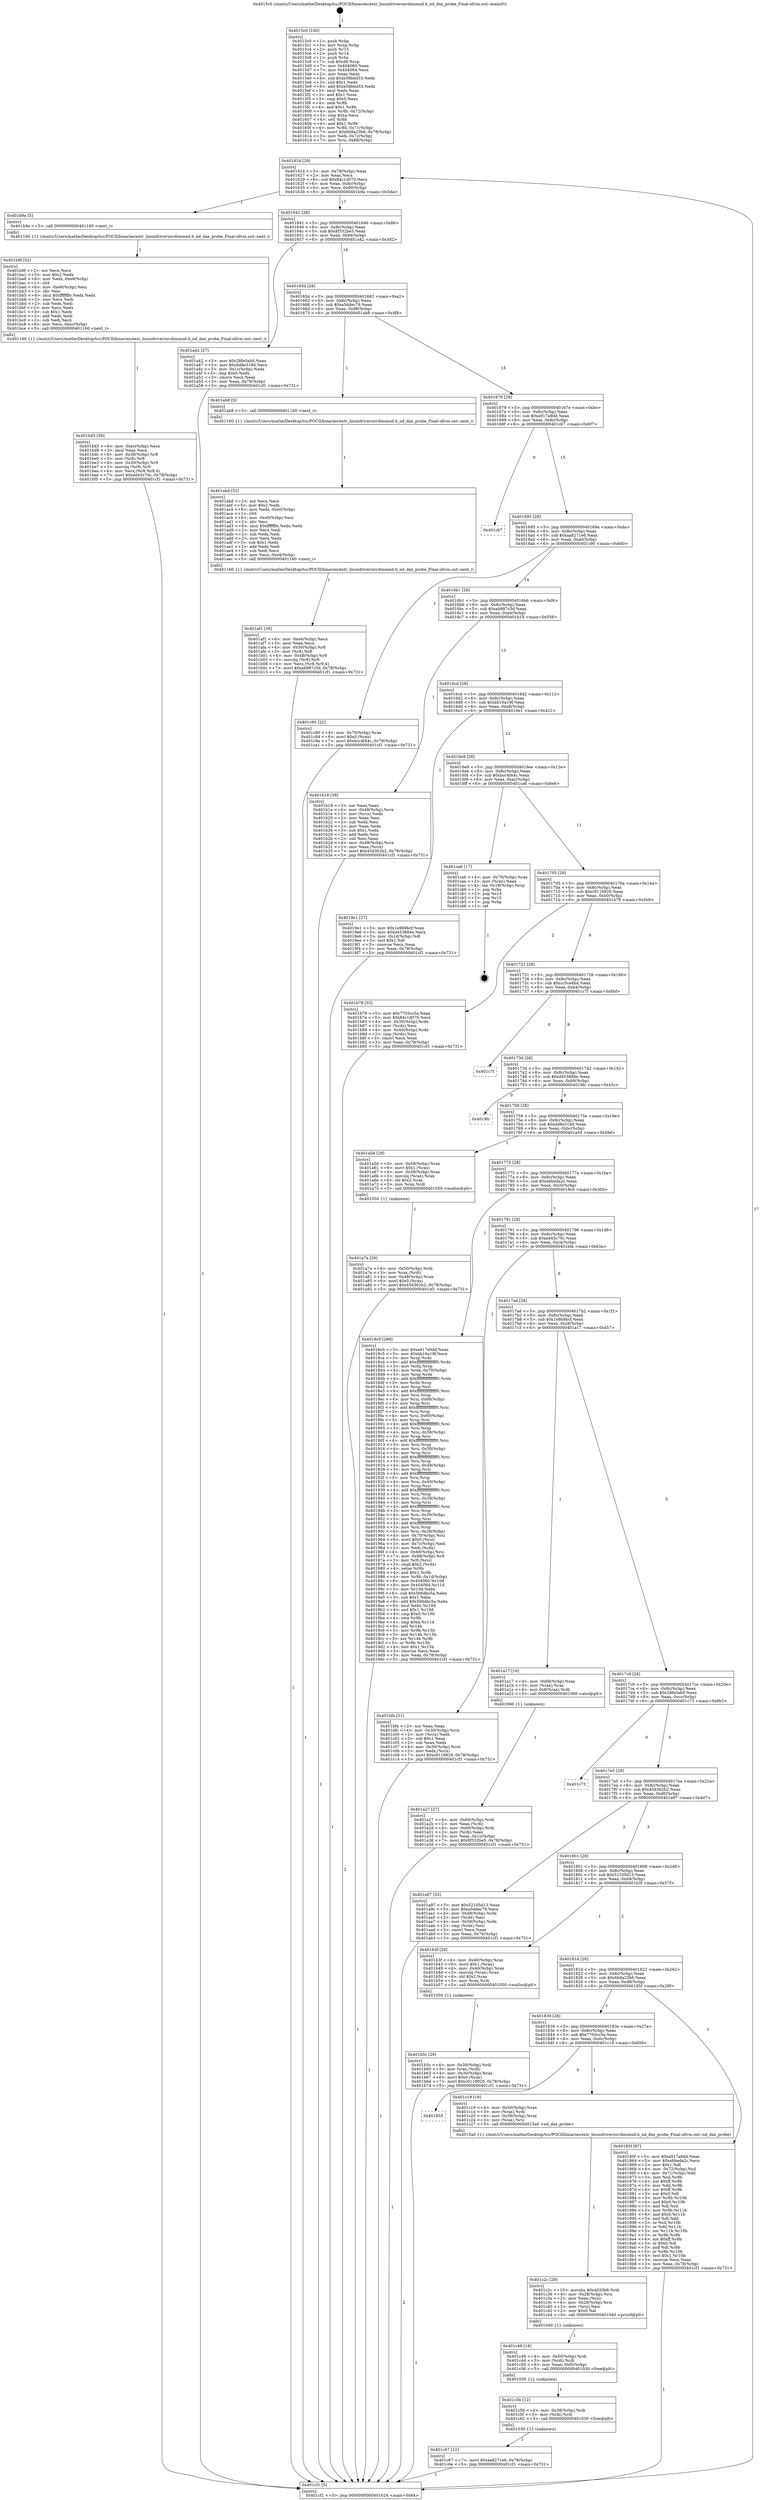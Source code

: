 digraph "0x4015c0" {
  label = "0x4015c0 (/mnt/c/Users/mathe/Desktop/tcc/POCII/binaries/extr_linuxdriversnvdimmnd.h_nd_dax_probe_Final-ollvm.out::main(0))"
  labelloc = "t"
  node[shape=record]

  Entry [label="",width=0.3,height=0.3,shape=circle,fillcolor=black,style=filled]
  "0x401624" [label="{
     0x401624 [29]\l
     | [instrs]\l
     &nbsp;&nbsp;0x401624 \<+3\>: mov -0x78(%rbp),%eax\l
     &nbsp;&nbsp;0x401627 \<+2\>: mov %eax,%ecx\l
     &nbsp;&nbsp;0x401629 \<+6\>: sub $0x84c1d070,%ecx\l
     &nbsp;&nbsp;0x40162f \<+6\>: mov %eax,-0x8c(%rbp)\l
     &nbsp;&nbsp;0x401635 \<+6\>: mov %ecx,-0x90(%rbp)\l
     &nbsp;&nbsp;0x40163b \<+6\>: je 0000000000401b9a \<main+0x5da\>\l
  }"]
  "0x401b9a" [label="{
     0x401b9a [5]\l
     | [instrs]\l
     &nbsp;&nbsp;0x401b9a \<+5\>: call 0000000000401160 \<next_i\>\l
     | [calls]\l
     &nbsp;&nbsp;0x401160 \{1\} (/mnt/c/Users/mathe/Desktop/tcc/POCII/binaries/extr_linuxdriversnvdimmnd.h_nd_dax_probe_Final-ollvm.out::next_i)\l
  }"]
  "0x401641" [label="{
     0x401641 [28]\l
     | [instrs]\l
     &nbsp;&nbsp;0x401641 \<+5\>: jmp 0000000000401646 \<main+0x86\>\l
     &nbsp;&nbsp;0x401646 \<+6\>: mov -0x8c(%rbp),%eax\l
     &nbsp;&nbsp;0x40164c \<+5\>: sub $0x8f332be5,%eax\l
     &nbsp;&nbsp;0x401651 \<+6\>: mov %eax,-0x94(%rbp)\l
     &nbsp;&nbsp;0x401657 \<+6\>: je 0000000000401a42 \<main+0x482\>\l
  }"]
  Exit [label="",width=0.3,height=0.3,shape=circle,fillcolor=black,style=filled,peripheries=2]
  "0x401a42" [label="{
     0x401a42 [27]\l
     | [instrs]\l
     &nbsp;&nbsp;0x401a42 \<+5\>: mov $0x28fe0ab0,%eax\l
     &nbsp;&nbsp;0x401a47 \<+5\>: mov $0xdd8e318d,%ecx\l
     &nbsp;&nbsp;0x401a4c \<+3\>: mov -0x1c(%rbp),%edx\l
     &nbsp;&nbsp;0x401a4f \<+3\>: cmp $0x0,%edx\l
     &nbsp;&nbsp;0x401a52 \<+3\>: cmove %ecx,%eax\l
     &nbsp;&nbsp;0x401a55 \<+3\>: mov %eax,-0x78(%rbp)\l
     &nbsp;&nbsp;0x401a58 \<+5\>: jmp 0000000000401cf1 \<main+0x731\>\l
  }"]
  "0x40165d" [label="{
     0x40165d [28]\l
     | [instrs]\l
     &nbsp;&nbsp;0x40165d \<+5\>: jmp 0000000000401662 \<main+0xa2\>\l
     &nbsp;&nbsp;0x401662 \<+6\>: mov -0x8c(%rbp),%eax\l
     &nbsp;&nbsp;0x401668 \<+5\>: sub $0xa5ddec79,%eax\l
     &nbsp;&nbsp;0x40166d \<+6\>: mov %eax,-0x98(%rbp)\l
     &nbsp;&nbsp;0x401673 \<+6\>: je 0000000000401ab8 \<main+0x4f8\>\l
  }"]
  "0x401c67" [label="{
     0x401c67 [12]\l
     | [instrs]\l
     &nbsp;&nbsp;0x401c67 \<+7\>: movl $0xaa8271e6,-0x78(%rbp)\l
     &nbsp;&nbsp;0x401c6e \<+5\>: jmp 0000000000401cf1 \<main+0x731\>\l
  }"]
  "0x401ab8" [label="{
     0x401ab8 [5]\l
     | [instrs]\l
     &nbsp;&nbsp;0x401ab8 \<+5\>: call 0000000000401160 \<next_i\>\l
     | [calls]\l
     &nbsp;&nbsp;0x401160 \{1\} (/mnt/c/Users/mathe/Desktop/tcc/POCII/binaries/extr_linuxdriversnvdimmnd.h_nd_dax_probe_Final-ollvm.out::next_i)\l
  }"]
  "0x401679" [label="{
     0x401679 [28]\l
     | [instrs]\l
     &nbsp;&nbsp;0x401679 \<+5\>: jmp 000000000040167e \<main+0xbe\>\l
     &nbsp;&nbsp;0x40167e \<+6\>: mov -0x8c(%rbp),%eax\l
     &nbsp;&nbsp;0x401684 \<+5\>: sub $0xa917a9dd,%eax\l
     &nbsp;&nbsp;0x401689 \<+6\>: mov %eax,-0x9c(%rbp)\l
     &nbsp;&nbsp;0x40168f \<+6\>: je 0000000000401cb7 \<main+0x6f7\>\l
  }"]
  "0x401c5b" [label="{
     0x401c5b [12]\l
     | [instrs]\l
     &nbsp;&nbsp;0x401c5b \<+4\>: mov -0x38(%rbp),%rdi\l
     &nbsp;&nbsp;0x401c5f \<+3\>: mov (%rdi),%rdi\l
     &nbsp;&nbsp;0x401c62 \<+5\>: call 0000000000401030 \<free@plt\>\l
     | [calls]\l
     &nbsp;&nbsp;0x401030 \{1\} (unknown)\l
  }"]
  "0x401cb7" [label="{
     0x401cb7\l
  }", style=dashed]
  "0x401695" [label="{
     0x401695 [28]\l
     | [instrs]\l
     &nbsp;&nbsp;0x401695 \<+5\>: jmp 000000000040169a \<main+0xda\>\l
     &nbsp;&nbsp;0x40169a \<+6\>: mov -0x8c(%rbp),%eax\l
     &nbsp;&nbsp;0x4016a0 \<+5\>: sub $0xaa8271e6,%eax\l
     &nbsp;&nbsp;0x4016a5 \<+6\>: mov %eax,-0xa0(%rbp)\l
     &nbsp;&nbsp;0x4016ab \<+6\>: je 0000000000401c90 \<main+0x6d0\>\l
  }"]
  "0x401c49" [label="{
     0x401c49 [18]\l
     | [instrs]\l
     &nbsp;&nbsp;0x401c49 \<+4\>: mov -0x50(%rbp),%rdi\l
     &nbsp;&nbsp;0x401c4d \<+3\>: mov (%rdi),%rdi\l
     &nbsp;&nbsp;0x401c50 \<+6\>: mov %eax,-0xf0(%rbp)\l
     &nbsp;&nbsp;0x401c56 \<+5\>: call 0000000000401030 \<free@plt\>\l
     | [calls]\l
     &nbsp;&nbsp;0x401030 \{1\} (unknown)\l
  }"]
  "0x401c90" [label="{
     0x401c90 [22]\l
     | [instrs]\l
     &nbsp;&nbsp;0x401c90 \<+4\>: mov -0x70(%rbp),%rax\l
     &nbsp;&nbsp;0x401c94 \<+6\>: movl $0x0,(%rax)\l
     &nbsp;&nbsp;0x401c9a \<+7\>: movl $0xbcc4f44c,-0x78(%rbp)\l
     &nbsp;&nbsp;0x401ca1 \<+5\>: jmp 0000000000401cf1 \<main+0x731\>\l
  }"]
  "0x4016b1" [label="{
     0x4016b1 [28]\l
     | [instrs]\l
     &nbsp;&nbsp;0x4016b1 \<+5\>: jmp 00000000004016b6 \<main+0xf6\>\l
     &nbsp;&nbsp;0x4016b6 \<+6\>: mov -0x8c(%rbp),%eax\l
     &nbsp;&nbsp;0x4016bc \<+5\>: sub $0xab987c5d,%eax\l
     &nbsp;&nbsp;0x4016c1 \<+6\>: mov %eax,-0xa4(%rbp)\l
     &nbsp;&nbsp;0x4016c7 \<+6\>: je 0000000000401b18 \<main+0x558\>\l
  }"]
  "0x401c2c" [label="{
     0x401c2c [29]\l
     | [instrs]\l
     &nbsp;&nbsp;0x401c2c \<+10\>: movabs $0x4020b6,%rdi\l
     &nbsp;&nbsp;0x401c36 \<+4\>: mov -0x28(%rbp),%rsi\l
     &nbsp;&nbsp;0x401c3a \<+2\>: mov %eax,(%rsi)\l
     &nbsp;&nbsp;0x401c3c \<+4\>: mov -0x28(%rbp),%rsi\l
     &nbsp;&nbsp;0x401c40 \<+2\>: mov (%rsi),%esi\l
     &nbsp;&nbsp;0x401c42 \<+2\>: mov $0x0,%al\l
     &nbsp;&nbsp;0x401c44 \<+5\>: call 0000000000401040 \<printf@plt\>\l
     | [calls]\l
     &nbsp;&nbsp;0x401040 \{1\} (unknown)\l
  }"]
  "0x401b18" [label="{
     0x401b18 [39]\l
     | [instrs]\l
     &nbsp;&nbsp;0x401b18 \<+2\>: xor %eax,%eax\l
     &nbsp;&nbsp;0x401b1a \<+4\>: mov -0x48(%rbp),%rcx\l
     &nbsp;&nbsp;0x401b1e \<+2\>: mov (%rcx),%edx\l
     &nbsp;&nbsp;0x401b20 \<+2\>: mov %eax,%esi\l
     &nbsp;&nbsp;0x401b22 \<+2\>: sub %edx,%esi\l
     &nbsp;&nbsp;0x401b24 \<+2\>: mov %eax,%edx\l
     &nbsp;&nbsp;0x401b26 \<+3\>: sub $0x1,%edx\l
     &nbsp;&nbsp;0x401b29 \<+2\>: add %edx,%esi\l
     &nbsp;&nbsp;0x401b2b \<+2\>: sub %esi,%eax\l
     &nbsp;&nbsp;0x401b2d \<+4\>: mov -0x48(%rbp),%rcx\l
     &nbsp;&nbsp;0x401b31 \<+2\>: mov %eax,(%rcx)\l
     &nbsp;&nbsp;0x401b33 \<+7\>: movl $0x45d362b2,-0x78(%rbp)\l
     &nbsp;&nbsp;0x401b3a \<+5\>: jmp 0000000000401cf1 \<main+0x731\>\l
  }"]
  "0x4016cd" [label="{
     0x4016cd [28]\l
     | [instrs]\l
     &nbsp;&nbsp;0x4016cd \<+5\>: jmp 00000000004016d2 \<main+0x112\>\l
     &nbsp;&nbsp;0x4016d2 \<+6\>: mov -0x8c(%rbp),%eax\l
     &nbsp;&nbsp;0x4016d8 \<+5\>: sub $0xbb16a19f,%eax\l
     &nbsp;&nbsp;0x4016dd \<+6\>: mov %eax,-0xa8(%rbp)\l
     &nbsp;&nbsp;0x4016e3 \<+6\>: je 00000000004019e1 \<main+0x421\>\l
  }"]
  "0x401855" [label="{
     0x401855\l
  }", style=dashed]
  "0x4019e1" [label="{
     0x4019e1 [27]\l
     | [instrs]\l
     &nbsp;&nbsp;0x4019e1 \<+5\>: mov $0x1e9b9bcf,%eax\l
     &nbsp;&nbsp;0x4019e6 \<+5\>: mov $0xd453884e,%ecx\l
     &nbsp;&nbsp;0x4019eb \<+3\>: mov -0x1d(%rbp),%dl\l
     &nbsp;&nbsp;0x4019ee \<+3\>: test $0x1,%dl\l
     &nbsp;&nbsp;0x4019f1 \<+3\>: cmovne %ecx,%eax\l
     &nbsp;&nbsp;0x4019f4 \<+3\>: mov %eax,-0x78(%rbp)\l
     &nbsp;&nbsp;0x4019f7 \<+5\>: jmp 0000000000401cf1 \<main+0x731\>\l
  }"]
  "0x4016e9" [label="{
     0x4016e9 [28]\l
     | [instrs]\l
     &nbsp;&nbsp;0x4016e9 \<+5\>: jmp 00000000004016ee \<main+0x12e\>\l
     &nbsp;&nbsp;0x4016ee \<+6\>: mov -0x8c(%rbp),%eax\l
     &nbsp;&nbsp;0x4016f4 \<+5\>: sub $0xbcc4f44c,%eax\l
     &nbsp;&nbsp;0x4016f9 \<+6\>: mov %eax,-0xac(%rbp)\l
     &nbsp;&nbsp;0x4016ff \<+6\>: je 0000000000401ca6 \<main+0x6e6\>\l
  }"]
  "0x401c19" [label="{
     0x401c19 [19]\l
     | [instrs]\l
     &nbsp;&nbsp;0x401c19 \<+4\>: mov -0x50(%rbp),%rax\l
     &nbsp;&nbsp;0x401c1d \<+3\>: mov (%rax),%rdi\l
     &nbsp;&nbsp;0x401c20 \<+4\>: mov -0x38(%rbp),%rax\l
     &nbsp;&nbsp;0x401c24 \<+3\>: mov (%rax),%rsi\l
     &nbsp;&nbsp;0x401c27 \<+5\>: call 00000000004015a0 \<nd_dax_probe\>\l
     | [calls]\l
     &nbsp;&nbsp;0x4015a0 \{1\} (/mnt/c/Users/mathe/Desktop/tcc/POCII/binaries/extr_linuxdriversnvdimmnd.h_nd_dax_probe_Final-ollvm.out::nd_dax_probe)\l
  }"]
  "0x401ca6" [label="{
     0x401ca6 [17]\l
     | [instrs]\l
     &nbsp;&nbsp;0x401ca6 \<+4\>: mov -0x70(%rbp),%rax\l
     &nbsp;&nbsp;0x401caa \<+2\>: mov (%rax),%eax\l
     &nbsp;&nbsp;0x401cac \<+4\>: lea -0x18(%rbp),%rsp\l
     &nbsp;&nbsp;0x401cb0 \<+1\>: pop %rbx\l
     &nbsp;&nbsp;0x401cb1 \<+2\>: pop %r14\l
     &nbsp;&nbsp;0x401cb3 \<+2\>: pop %r15\l
     &nbsp;&nbsp;0x401cb5 \<+1\>: pop %rbp\l
     &nbsp;&nbsp;0x401cb6 \<+1\>: ret\l
  }"]
  "0x401705" [label="{
     0x401705 [28]\l
     | [instrs]\l
     &nbsp;&nbsp;0x401705 \<+5\>: jmp 000000000040170a \<main+0x14a\>\l
     &nbsp;&nbsp;0x40170a \<+6\>: mov -0x8c(%rbp),%eax\l
     &nbsp;&nbsp;0x401710 \<+5\>: sub $0xc9118929,%eax\l
     &nbsp;&nbsp;0x401715 \<+6\>: mov %eax,-0xb0(%rbp)\l
     &nbsp;&nbsp;0x40171b \<+6\>: je 0000000000401b79 \<main+0x5b9\>\l
  }"]
  "0x401bd3" [label="{
     0x401bd3 [39]\l
     | [instrs]\l
     &nbsp;&nbsp;0x401bd3 \<+6\>: mov -0xec(%rbp),%ecx\l
     &nbsp;&nbsp;0x401bd9 \<+3\>: imul %eax,%ecx\l
     &nbsp;&nbsp;0x401bdc \<+4\>: mov -0x38(%rbp),%r8\l
     &nbsp;&nbsp;0x401be0 \<+3\>: mov (%r8),%r8\l
     &nbsp;&nbsp;0x401be3 \<+4\>: mov -0x30(%rbp),%r9\l
     &nbsp;&nbsp;0x401be7 \<+3\>: movslq (%r9),%r9\l
     &nbsp;&nbsp;0x401bea \<+4\>: mov %ecx,(%r8,%r9,4)\l
     &nbsp;&nbsp;0x401bee \<+7\>: movl $0xed45c70c,-0x78(%rbp)\l
     &nbsp;&nbsp;0x401bf5 \<+5\>: jmp 0000000000401cf1 \<main+0x731\>\l
  }"]
  "0x401b79" [label="{
     0x401b79 [33]\l
     | [instrs]\l
     &nbsp;&nbsp;0x401b79 \<+5\>: mov $0x7703cc5a,%eax\l
     &nbsp;&nbsp;0x401b7e \<+5\>: mov $0x84c1d070,%ecx\l
     &nbsp;&nbsp;0x401b83 \<+4\>: mov -0x30(%rbp),%rdx\l
     &nbsp;&nbsp;0x401b87 \<+2\>: mov (%rdx),%esi\l
     &nbsp;&nbsp;0x401b89 \<+4\>: mov -0x40(%rbp),%rdx\l
     &nbsp;&nbsp;0x401b8d \<+2\>: cmp (%rdx),%esi\l
     &nbsp;&nbsp;0x401b8f \<+3\>: cmovl %ecx,%eax\l
     &nbsp;&nbsp;0x401b92 \<+3\>: mov %eax,-0x78(%rbp)\l
     &nbsp;&nbsp;0x401b95 \<+5\>: jmp 0000000000401cf1 \<main+0x731\>\l
  }"]
  "0x401721" [label="{
     0x401721 [28]\l
     | [instrs]\l
     &nbsp;&nbsp;0x401721 \<+5\>: jmp 0000000000401726 \<main+0x166\>\l
     &nbsp;&nbsp;0x401726 \<+6\>: mov -0x8c(%rbp),%eax\l
     &nbsp;&nbsp;0x40172c \<+5\>: sub $0xcc5ce4b4,%eax\l
     &nbsp;&nbsp;0x401731 \<+6\>: mov %eax,-0xb4(%rbp)\l
     &nbsp;&nbsp;0x401737 \<+6\>: je 0000000000401c7f \<main+0x6bf\>\l
  }"]
  "0x401b9f" [label="{
     0x401b9f [52]\l
     | [instrs]\l
     &nbsp;&nbsp;0x401b9f \<+2\>: xor %ecx,%ecx\l
     &nbsp;&nbsp;0x401ba1 \<+5\>: mov $0x2,%edx\l
     &nbsp;&nbsp;0x401ba6 \<+6\>: mov %edx,-0xe8(%rbp)\l
     &nbsp;&nbsp;0x401bac \<+1\>: cltd\l
     &nbsp;&nbsp;0x401bad \<+6\>: mov -0xe8(%rbp),%esi\l
     &nbsp;&nbsp;0x401bb3 \<+2\>: idiv %esi\l
     &nbsp;&nbsp;0x401bb5 \<+6\>: imul $0xfffffffe,%edx,%edx\l
     &nbsp;&nbsp;0x401bbb \<+2\>: mov %ecx,%edi\l
     &nbsp;&nbsp;0x401bbd \<+2\>: sub %edx,%edi\l
     &nbsp;&nbsp;0x401bbf \<+2\>: mov %ecx,%edx\l
     &nbsp;&nbsp;0x401bc1 \<+3\>: sub $0x1,%edx\l
     &nbsp;&nbsp;0x401bc4 \<+2\>: add %edx,%edi\l
     &nbsp;&nbsp;0x401bc6 \<+2\>: sub %edi,%ecx\l
     &nbsp;&nbsp;0x401bc8 \<+6\>: mov %ecx,-0xec(%rbp)\l
     &nbsp;&nbsp;0x401bce \<+5\>: call 0000000000401160 \<next_i\>\l
     | [calls]\l
     &nbsp;&nbsp;0x401160 \{1\} (/mnt/c/Users/mathe/Desktop/tcc/POCII/binaries/extr_linuxdriversnvdimmnd.h_nd_dax_probe_Final-ollvm.out::next_i)\l
  }"]
  "0x401c7f" [label="{
     0x401c7f\l
  }", style=dashed]
  "0x40173d" [label="{
     0x40173d [28]\l
     | [instrs]\l
     &nbsp;&nbsp;0x40173d \<+5\>: jmp 0000000000401742 \<main+0x182\>\l
     &nbsp;&nbsp;0x401742 \<+6\>: mov -0x8c(%rbp),%eax\l
     &nbsp;&nbsp;0x401748 \<+5\>: sub $0xd453884e,%eax\l
     &nbsp;&nbsp;0x40174d \<+6\>: mov %eax,-0xb8(%rbp)\l
     &nbsp;&nbsp;0x401753 \<+6\>: je 00000000004019fc \<main+0x43c\>\l
  }"]
  "0x401b5c" [label="{
     0x401b5c [29]\l
     | [instrs]\l
     &nbsp;&nbsp;0x401b5c \<+4\>: mov -0x38(%rbp),%rdi\l
     &nbsp;&nbsp;0x401b60 \<+3\>: mov %rax,(%rdi)\l
     &nbsp;&nbsp;0x401b63 \<+4\>: mov -0x30(%rbp),%rax\l
     &nbsp;&nbsp;0x401b67 \<+6\>: movl $0x0,(%rax)\l
     &nbsp;&nbsp;0x401b6d \<+7\>: movl $0xc9118929,-0x78(%rbp)\l
     &nbsp;&nbsp;0x401b74 \<+5\>: jmp 0000000000401cf1 \<main+0x731\>\l
  }"]
  "0x4019fc" [label="{
     0x4019fc\l
  }", style=dashed]
  "0x401759" [label="{
     0x401759 [28]\l
     | [instrs]\l
     &nbsp;&nbsp;0x401759 \<+5\>: jmp 000000000040175e \<main+0x19e\>\l
     &nbsp;&nbsp;0x40175e \<+6\>: mov -0x8c(%rbp),%eax\l
     &nbsp;&nbsp;0x401764 \<+5\>: sub $0xdd8e318d,%eax\l
     &nbsp;&nbsp;0x401769 \<+6\>: mov %eax,-0xbc(%rbp)\l
     &nbsp;&nbsp;0x40176f \<+6\>: je 0000000000401a5d \<main+0x49d\>\l
  }"]
  "0x401af1" [label="{
     0x401af1 [39]\l
     | [instrs]\l
     &nbsp;&nbsp;0x401af1 \<+6\>: mov -0xe4(%rbp),%ecx\l
     &nbsp;&nbsp;0x401af7 \<+3\>: imul %eax,%ecx\l
     &nbsp;&nbsp;0x401afa \<+4\>: mov -0x50(%rbp),%r8\l
     &nbsp;&nbsp;0x401afe \<+3\>: mov (%r8),%r8\l
     &nbsp;&nbsp;0x401b01 \<+4\>: mov -0x48(%rbp),%r9\l
     &nbsp;&nbsp;0x401b05 \<+3\>: movslq (%r9),%r9\l
     &nbsp;&nbsp;0x401b08 \<+4\>: mov %ecx,(%r8,%r9,4)\l
     &nbsp;&nbsp;0x401b0c \<+7\>: movl $0xab987c5d,-0x78(%rbp)\l
     &nbsp;&nbsp;0x401b13 \<+5\>: jmp 0000000000401cf1 \<main+0x731\>\l
  }"]
  "0x401a5d" [label="{
     0x401a5d [29]\l
     | [instrs]\l
     &nbsp;&nbsp;0x401a5d \<+4\>: mov -0x58(%rbp),%rax\l
     &nbsp;&nbsp;0x401a61 \<+6\>: movl $0x1,(%rax)\l
     &nbsp;&nbsp;0x401a67 \<+4\>: mov -0x58(%rbp),%rax\l
     &nbsp;&nbsp;0x401a6b \<+3\>: movslq (%rax),%rax\l
     &nbsp;&nbsp;0x401a6e \<+4\>: shl $0x2,%rax\l
     &nbsp;&nbsp;0x401a72 \<+3\>: mov %rax,%rdi\l
     &nbsp;&nbsp;0x401a75 \<+5\>: call 0000000000401050 \<malloc@plt\>\l
     | [calls]\l
     &nbsp;&nbsp;0x401050 \{1\} (unknown)\l
  }"]
  "0x401775" [label="{
     0x401775 [28]\l
     | [instrs]\l
     &nbsp;&nbsp;0x401775 \<+5\>: jmp 000000000040177a \<main+0x1ba\>\l
     &nbsp;&nbsp;0x40177a \<+6\>: mov -0x8c(%rbp),%eax\l
     &nbsp;&nbsp;0x401780 \<+5\>: sub $0xebbeda2c,%eax\l
     &nbsp;&nbsp;0x401785 \<+6\>: mov %eax,-0xc0(%rbp)\l
     &nbsp;&nbsp;0x40178b \<+6\>: je 00000000004018c0 \<main+0x300\>\l
  }"]
  "0x401abd" [label="{
     0x401abd [52]\l
     | [instrs]\l
     &nbsp;&nbsp;0x401abd \<+2\>: xor %ecx,%ecx\l
     &nbsp;&nbsp;0x401abf \<+5\>: mov $0x2,%edx\l
     &nbsp;&nbsp;0x401ac4 \<+6\>: mov %edx,-0xe0(%rbp)\l
     &nbsp;&nbsp;0x401aca \<+1\>: cltd\l
     &nbsp;&nbsp;0x401acb \<+6\>: mov -0xe0(%rbp),%esi\l
     &nbsp;&nbsp;0x401ad1 \<+2\>: idiv %esi\l
     &nbsp;&nbsp;0x401ad3 \<+6\>: imul $0xfffffffe,%edx,%edx\l
     &nbsp;&nbsp;0x401ad9 \<+2\>: mov %ecx,%edi\l
     &nbsp;&nbsp;0x401adb \<+2\>: sub %edx,%edi\l
     &nbsp;&nbsp;0x401add \<+2\>: mov %ecx,%edx\l
     &nbsp;&nbsp;0x401adf \<+3\>: sub $0x1,%edx\l
     &nbsp;&nbsp;0x401ae2 \<+2\>: add %edx,%edi\l
     &nbsp;&nbsp;0x401ae4 \<+2\>: sub %edi,%ecx\l
     &nbsp;&nbsp;0x401ae6 \<+6\>: mov %ecx,-0xe4(%rbp)\l
     &nbsp;&nbsp;0x401aec \<+5\>: call 0000000000401160 \<next_i\>\l
     | [calls]\l
     &nbsp;&nbsp;0x401160 \{1\} (/mnt/c/Users/mathe/Desktop/tcc/POCII/binaries/extr_linuxdriversnvdimmnd.h_nd_dax_probe_Final-ollvm.out::next_i)\l
  }"]
  "0x4018c0" [label="{
     0x4018c0 [289]\l
     | [instrs]\l
     &nbsp;&nbsp;0x4018c0 \<+5\>: mov $0xa917a9dd,%eax\l
     &nbsp;&nbsp;0x4018c5 \<+5\>: mov $0xbb16a19f,%ecx\l
     &nbsp;&nbsp;0x4018ca \<+3\>: mov %rsp,%rdx\l
     &nbsp;&nbsp;0x4018cd \<+4\>: add $0xfffffffffffffff0,%rdx\l
     &nbsp;&nbsp;0x4018d1 \<+3\>: mov %rdx,%rsp\l
     &nbsp;&nbsp;0x4018d4 \<+4\>: mov %rdx,-0x70(%rbp)\l
     &nbsp;&nbsp;0x4018d8 \<+3\>: mov %rsp,%rdx\l
     &nbsp;&nbsp;0x4018db \<+4\>: add $0xfffffffffffffff0,%rdx\l
     &nbsp;&nbsp;0x4018df \<+3\>: mov %rdx,%rsp\l
     &nbsp;&nbsp;0x4018e2 \<+3\>: mov %rsp,%rsi\l
     &nbsp;&nbsp;0x4018e5 \<+4\>: add $0xfffffffffffffff0,%rsi\l
     &nbsp;&nbsp;0x4018e9 \<+3\>: mov %rsi,%rsp\l
     &nbsp;&nbsp;0x4018ec \<+4\>: mov %rsi,-0x68(%rbp)\l
     &nbsp;&nbsp;0x4018f0 \<+3\>: mov %rsp,%rsi\l
     &nbsp;&nbsp;0x4018f3 \<+4\>: add $0xfffffffffffffff0,%rsi\l
     &nbsp;&nbsp;0x4018f7 \<+3\>: mov %rsi,%rsp\l
     &nbsp;&nbsp;0x4018fa \<+4\>: mov %rsi,-0x60(%rbp)\l
     &nbsp;&nbsp;0x4018fe \<+3\>: mov %rsp,%rsi\l
     &nbsp;&nbsp;0x401901 \<+4\>: add $0xfffffffffffffff0,%rsi\l
     &nbsp;&nbsp;0x401905 \<+3\>: mov %rsi,%rsp\l
     &nbsp;&nbsp;0x401908 \<+4\>: mov %rsi,-0x58(%rbp)\l
     &nbsp;&nbsp;0x40190c \<+3\>: mov %rsp,%rsi\l
     &nbsp;&nbsp;0x40190f \<+4\>: add $0xfffffffffffffff0,%rsi\l
     &nbsp;&nbsp;0x401913 \<+3\>: mov %rsi,%rsp\l
     &nbsp;&nbsp;0x401916 \<+4\>: mov %rsi,-0x50(%rbp)\l
     &nbsp;&nbsp;0x40191a \<+3\>: mov %rsp,%rsi\l
     &nbsp;&nbsp;0x40191d \<+4\>: add $0xfffffffffffffff0,%rsi\l
     &nbsp;&nbsp;0x401921 \<+3\>: mov %rsi,%rsp\l
     &nbsp;&nbsp;0x401924 \<+4\>: mov %rsi,-0x48(%rbp)\l
     &nbsp;&nbsp;0x401928 \<+3\>: mov %rsp,%rsi\l
     &nbsp;&nbsp;0x40192b \<+4\>: add $0xfffffffffffffff0,%rsi\l
     &nbsp;&nbsp;0x40192f \<+3\>: mov %rsi,%rsp\l
     &nbsp;&nbsp;0x401932 \<+4\>: mov %rsi,-0x40(%rbp)\l
     &nbsp;&nbsp;0x401936 \<+3\>: mov %rsp,%rsi\l
     &nbsp;&nbsp;0x401939 \<+4\>: add $0xfffffffffffffff0,%rsi\l
     &nbsp;&nbsp;0x40193d \<+3\>: mov %rsi,%rsp\l
     &nbsp;&nbsp;0x401940 \<+4\>: mov %rsi,-0x38(%rbp)\l
     &nbsp;&nbsp;0x401944 \<+3\>: mov %rsp,%rsi\l
     &nbsp;&nbsp;0x401947 \<+4\>: add $0xfffffffffffffff0,%rsi\l
     &nbsp;&nbsp;0x40194b \<+3\>: mov %rsi,%rsp\l
     &nbsp;&nbsp;0x40194e \<+4\>: mov %rsi,-0x30(%rbp)\l
     &nbsp;&nbsp;0x401952 \<+3\>: mov %rsp,%rsi\l
     &nbsp;&nbsp;0x401955 \<+4\>: add $0xfffffffffffffff0,%rsi\l
     &nbsp;&nbsp;0x401959 \<+3\>: mov %rsi,%rsp\l
     &nbsp;&nbsp;0x40195c \<+4\>: mov %rsi,-0x28(%rbp)\l
     &nbsp;&nbsp;0x401960 \<+4\>: mov -0x70(%rbp),%rsi\l
     &nbsp;&nbsp;0x401964 \<+6\>: movl $0x0,(%rsi)\l
     &nbsp;&nbsp;0x40196a \<+3\>: mov -0x7c(%rbp),%edi\l
     &nbsp;&nbsp;0x40196d \<+2\>: mov %edi,(%rdx)\l
     &nbsp;&nbsp;0x40196f \<+4\>: mov -0x68(%rbp),%rsi\l
     &nbsp;&nbsp;0x401973 \<+7\>: mov -0x88(%rbp),%r8\l
     &nbsp;&nbsp;0x40197a \<+3\>: mov %r8,(%rsi)\l
     &nbsp;&nbsp;0x40197d \<+3\>: cmpl $0x2,(%rdx)\l
     &nbsp;&nbsp;0x401980 \<+4\>: setne %r9b\l
     &nbsp;&nbsp;0x401984 \<+4\>: and $0x1,%r9b\l
     &nbsp;&nbsp;0x401988 \<+4\>: mov %r9b,-0x1d(%rbp)\l
     &nbsp;&nbsp;0x40198c \<+8\>: mov 0x404060,%r10d\l
     &nbsp;&nbsp;0x401994 \<+8\>: mov 0x404064,%r11d\l
     &nbsp;&nbsp;0x40199c \<+3\>: mov %r10d,%ebx\l
     &nbsp;&nbsp;0x40199f \<+6\>: sub $0x566dbc5a,%ebx\l
     &nbsp;&nbsp;0x4019a5 \<+3\>: sub $0x1,%ebx\l
     &nbsp;&nbsp;0x4019a8 \<+6\>: add $0x566dbc5a,%ebx\l
     &nbsp;&nbsp;0x4019ae \<+4\>: imul %ebx,%r10d\l
     &nbsp;&nbsp;0x4019b2 \<+4\>: and $0x1,%r10d\l
     &nbsp;&nbsp;0x4019b6 \<+4\>: cmp $0x0,%r10d\l
     &nbsp;&nbsp;0x4019ba \<+4\>: sete %r9b\l
     &nbsp;&nbsp;0x4019be \<+4\>: cmp $0xa,%r11d\l
     &nbsp;&nbsp;0x4019c2 \<+4\>: setl %r14b\l
     &nbsp;&nbsp;0x4019c6 \<+3\>: mov %r9b,%r15b\l
     &nbsp;&nbsp;0x4019c9 \<+3\>: and %r14b,%r15b\l
     &nbsp;&nbsp;0x4019cc \<+3\>: xor %r14b,%r9b\l
     &nbsp;&nbsp;0x4019cf \<+3\>: or %r9b,%r15b\l
     &nbsp;&nbsp;0x4019d2 \<+4\>: test $0x1,%r15b\l
     &nbsp;&nbsp;0x4019d6 \<+3\>: cmovne %ecx,%eax\l
     &nbsp;&nbsp;0x4019d9 \<+3\>: mov %eax,-0x78(%rbp)\l
     &nbsp;&nbsp;0x4019dc \<+5\>: jmp 0000000000401cf1 \<main+0x731\>\l
  }"]
  "0x401791" [label="{
     0x401791 [28]\l
     | [instrs]\l
     &nbsp;&nbsp;0x401791 \<+5\>: jmp 0000000000401796 \<main+0x1d6\>\l
     &nbsp;&nbsp;0x401796 \<+6\>: mov -0x8c(%rbp),%eax\l
     &nbsp;&nbsp;0x40179c \<+5\>: sub $0xed45c70c,%eax\l
     &nbsp;&nbsp;0x4017a1 \<+6\>: mov %eax,-0xc4(%rbp)\l
     &nbsp;&nbsp;0x4017a7 \<+6\>: je 0000000000401bfa \<main+0x63a\>\l
  }"]
  "0x401a7a" [label="{
     0x401a7a [29]\l
     | [instrs]\l
     &nbsp;&nbsp;0x401a7a \<+4\>: mov -0x50(%rbp),%rdi\l
     &nbsp;&nbsp;0x401a7e \<+3\>: mov %rax,(%rdi)\l
     &nbsp;&nbsp;0x401a81 \<+4\>: mov -0x48(%rbp),%rax\l
     &nbsp;&nbsp;0x401a85 \<+6\>: movl $0x0,(%rax)\l
     &nbsp;&nbsp;0x401a8b \<+7\>: movl $0x45d362b2,-0x78(%rbp)\l
     &nbsp;&nbsp;0x401a92 \<+5\>: jmp 0000000000401cf1 \<main+0x731\>\l
  }"]
  "0x401bfa" [label="{
     0x401bfa [31]\l
     | [instrs]\l
     &nbsp;&nbsp;0x401bfa \<+2\>: xor %eax,%eax\l
     &nbsp;&nbsp;0x401bfc \<+4\>: mov -0x30(%rbp),%rcx\l
     &nbsp;&nbsp;0x401c00 \<+2\>: mov (%rcx),%edx\l
     &nbsp;&nbsp;0x401c02 \<+3\>: sub $0x1,%eax\l
     &nbsp;&nbsp;0x401c05 \<+2\>: sub %eax,%edx\l
     &nbsp;&nbsp;0x401c07 \<+4\>: mov -0x30(%rbp),%rcx\l
     &nbsp;&nbsp;0x401c0b \<+2\>: mov %edx,(%rcx)\l
     &nbsp;&nbsp;0x401c0d \<+7\>: movl $0xc9118929,-0x78(%rbp)\l
     &nbsp;&nbsp;0x401c14 \<+5\>: jmp 0000000000401cf1 \<main+0x731\>\l
  }"]
  "0x4017ad" [label="{
     0x4017ad [28]\l
     | [instrs]\l
     &nbsp;&nbsp;0x4017ad \<+5\>: jmp 00000000004017b2 \<main+0x1f2\>\l
     &nbsp;&nbsp;0x4017b2 \<+6\>: mov -0x8c(%rbp),%eax\l
     &nbsp;&nbsp;0x4017b8 \<+5\>: sub $0x1e9b9bcf,%eax\l
     &nbsp;&nbsp;0x4017bd \<+6\>: mov %eax,-0xc8(%rbp)\l
     &nbsp;&nbsp;0x4017c3 \<+6\>: je 0000000000401a17 \<main+0x457\>\l
  }"]
  "0x401a27" [label="{
     0x401a27 [27]\l
     | [instrs]\l
     &nbsp;&nbsp;0x401a27 \<+4\>: mov -0x60(%rbp),%rdi\l
     &nbsp;&nbsp;0x401a2b \<+2\>: mov %eax,(%rdi)\l
     &nbsp;&nbsp;0x401a2d \<+4\>: mov -0x60(%rbp),%rdi\l
     &nbsp;&nbsp;0x401a31 \<+2\>: mov (%rdi),%eax\l
     &nbsp;&nbsp;0x401a33 \<+3\>: mov %eax,-0x1c(%rbp)\l
     &nbsp;&nbsp;0x401a36 \<+7\>: movl $0x8f332be5,-0x78(%rbp)\l
     &nbsp;&nbsp;0x401a3d \<+5\>: jmp 0000000000401cf1 \<main+0x731\>\l
  }"]
  "0x401a17" [label="{
     0x401a17 [16]\l
     | [instrs]\l
     &nbsp;&nbsp;0x401a17 \<+4\>: mov -0x68(%rbp),%rax\l
     &nbsp;&nbsp;0x401a1b \<+3\>: mov (%rax),%rax\l
     &nbsp;&nbsp;0x401a1e \<+4\>: mov 0x8(%rax),%rdi\l
     &nbsp;&nbsp;0x401a22 \<+5\>: call 0000000000401060 \<atoi@plt\>\l
     | [calls]\l
     &nbsp;&nbsp;0x401060 \{1\} (unknown)\l
  }"]
  "0x4017c9" [label="{
     0x4017c9 [28]\l
     | [instrs]\l
     &nbsp;&nbsp;0x4017c9 \<+5\>: jmp 00000000004017ce \<main+0x20e\>\l
     &nbsp;&nbsp;0x4017ce \<+6\>: mov -0x8c(%rbp),%eax\l
     &nbsp;&nbsp;0x4017d4 \<+5\>: sub $0x28fe0ab0,%eax\l
     &nbsp;&nbsp;0x4017d9 \<+6\>: mov %eax,-0xcc(%rbp)\l
     &nbsp;&nbsp;0x4017df \<+6\>: je 0000000000401c73 \<main+0x6b3\>\l
  }"]
  "0x4015c0" [label="{
     0x4015c0 [100]\l
     | [instrs]\l
     &nbsp;&nbsp;0x4015c0 \<+1\>: push %rbp\l
     &nbsp;&nbsp;0x4015c1 \<+3\>: mov %rsp,%rbp\l
     &nbsp;&nbsp;0x4015c4 \<+2\>: push %r15\l
     &nbsp;&nbsp;0x4015c6 \<+2\>: push %r14\l
     &nbsp;&nbsp;0x4015c8 \<+1\>: push %rbx\l
     &nbsp;&nbsp;0x4015c9 \<+7\>: sub $0xd8,%rsp\l
     &nbsp;&nbsp;0x4015d0 \<+7\>: mov 0x404060,%eax\l
     &nbsp;&nbsp;0x4015d7 \<+7\>: mov 0x404064,%ecx\l
     &nbsp;&nbsp;0x4015de \<+2\>: mov %eax,%edx\l
     &nbsp;&nbsp;0x4015e0 \<+6\>: sub $0xb58bbd53,%edx\l
     &nbsp;&nbsp;0x4015e6 \<+3\>: sub $0x1,%edx\l
     &nbsp;&nbsp;0x4015e9 \<+6\>: add $0xb58bbd53,%edx\l
     &nbsp;&nbsp;0x4015ef \<+3\>: imul %edx,%eax\l
     &nbsp;&nbsp;0x4015f2 \<+3\>: and $0x1,%eax\l
     &nbsp;&nbsp;0x4015f5 \<+3\>: cmp $0x0,%eax\l
     &nbsp;&nbsp;0x4015f8 \<+4\>: sete %r8b\l
     &nbsp;&nbsp;0x4015fc \<+4\>: and $0x1,%r8b\l
     &nbsp;&nbsp;0x401600 \<+4\>: mov %r8b,-0x72(%rbp)\l
     &nbsp;&nbsp;0x401604 \<+3\>: cmp $0xa,%ecx\l
     &nbsp;&nbsp;0x401607 \<+4\>: setl %r8b\l
     &nbsp;&nbsp;0x40160b \<+4\>: and $0x1,%r8b\l
     &nbsp;&nbsp;0x40160f \<+4\>: mov %r8b,-0x71(%rbp)\l
     &nbsp;&nbsp;0x401613 \<+7\>: movl $0x6b9a23b6,-0x78(%rbp)\l
     &nbsp;&nbsp;0x40161a \<+3\>: mov %edi,-0x7c(%rbp)\l
     &nbsp;&nbsp;0x40161d \<+7\>: mov %rsi,-0x88(%rbp)\l
  }"]
  "0x401c73" [label="{
     0x401c73\l
  }", style=dashed]
  "0x4017e5" [label="{
     0x4017e5 [28]\l
     | [instrs]\l
     &nbsp;&nbsp;0x4017e5 \<+5\>: jmp 00000000004017ea \<main+0x22a\>\l
     &nbsp;&nbsp;0x4017ea \<+6\>: mov -0x8c(%rbp),%eax\l
     &nbsp;&nbsp;0x4017f0 \<+5\>: sub $0x45d362b2,%eax\l
     &nbsp;&nbsp;0x4017f5 \<+6\>: mov %eax,-0xd0(%rbp)\l
     &nbsp;&nbsp;0x4017fb \<+6\>: je 0000000000401a97 \<main+0x4d7\>\l
  }"]
  "0x401cf1" [label="{
     0x401cf1 [5]\l
     | [instrs]\l
     &nbsp;&nbsp;0x401cf1 \<+5\>: jmp 0000000000401624 \<main+0x64\>\l
  }"]
  "0x401a97" [label="{
     0x401a97 [33]\l
     | [instrs]\l
     &nbsp;&nbsp;0x401a97 \<+5\>: mov $0x52105d13,%eax\l
     &nbsp;&nbsp;0x401a9c \<+5\>: mov $0xa5ddec79,%ecx\l
     &nbsp;&nbsp;0x401aa1 \<+4\>: mov -0x48(%rbp),%rdx\l
     &nbsp;&nbsp;0x401aa5 \<+2\>: mov (%rdx),%esi\l
     &nbsp;&nbsp;0x401aa7 \<+4\>: mov -0x58(%rbp),%rdx\l
     &nbsp;&nbsp;0x401aab \<+2\>: cmp (%rdx),%esi\l
     &nbsp;&nbsp;0x401aad \<+3\>: cmovl %ecx,%eax\l
     &nbsp;&nbsp;0x401ab0 \<+3\>: mov %eax,-0x78(%rbp)\l
     &nbsp;&nbsp;0x401ab3 \<+5\>: jmp 0000000000401cf1 \<main+0x731\>\l
  }"]
  "0x401801" [label="{
     0x401801 [28]\l
     | [instrs]\l
     &nbsp;&nbsp;0x401801 \<+5\>: jmp 0000000000401806 \<main+0x246\>\l
     &nbsp;&nbsp;0x401806 \<+6\>: mov -0x8c(%rbp),%eax\l
     &nbsp;&nbsp;0x40180c \<+5\>: sub $0x52105d13,%eax\l
     &nbsp;&nbsp;0x401811 \<+6\>: mov %eax,-0xd4(%rbp)\l
     &nbsp;&nbsp;0x401817 \<+6\>: je 0000000000401b3f \<main+0x57f\>\l
  }"]
  "0x401839" [label="{
     0x401839 [28]\l
     | [instrs]\l
     &nbsp;&nbsp;0x401839 \<+5\>: jmp 000000000040183e \<main+0x27e\>\l
     &nbsp;&nbsp;0x40183e \<+6\>: mov -0x8c(%rbp),%eax\l
     &nbsp;&nbsp;0x401844 \<+5\>: sub $0x7703cc5a,%eax\l
     &nbsp;&nbsp;0x401849 \<+6\>: mov %eax,-0xdc(%rbp)\l
     &nbsp;&nbsp;0x40184f \<+6\>: je 0000000000401c19 \<main+0x659\>\l
  }"]
  "0x401b3f" [label="{
     0x401b3f [29]\l
     | [instrs]\l
     &nbsp;&nbsp;0x401b3f \<+4\>: mov -0x40(%rbp),%rax\l
     &nbsp;&nbsp;0x401b43 \<+6\>: movl $0x1,(%rax)\l
     &nbsp;&nbsp;0x401b49 \<+4\>: mov -0x40(%rbp),%rax\l
     &nbsp;&nbsp;0x401b4d \<+3\>: movslq (%rax),%rax\l
     &nbsp;&nbsp;0x401b50 \<+4\>: shl $0x2,%rax\l
     &nbsp;&nbsp;0x401b54 \<+3\>: mov %rax,%rdi\l
     &nbsp;&nbsp;0x401b57 \<+5\>: call 0000000000401050 \<malloc@plt\>\l
     | [calls]\l
     &nbsp;&nbsp;0x401050 \{1\} (unknown)\l
  }"]
  "0x40181d" [label="{
     0x40181d [28]\l
     | [instrs]\l
     &nbsp;&nbsp;0x40181d \<+5\>: jmp 0000000000401822 \<main+0x262\>\l
     &nbsp;&nbsp;0x401822 \<+6\>: mov -0x8c(%rbp),%eax\l
     &nbsp;&nbsp;0x401828 \<+5\>: sub $0x6b9a23b6,%eax\l
     &nbsp;&nbsp;0x40182d \<+6\>: mov %eax,-0xd8(%rbp)\l
     &nbsp;&nbsp;0x401833 \<+6\>: je 000000000040185f \<main+0x29f\>\l
  }"]
  "0x40185f" [label="{
     0x40185f [97]\l
     | [instrs]\l
     &nbsp;&nbsp;0x40185f \<+5\>: mov $0xa917a9dd,%eax\l
     &nbsp;&nbsp;0x401864 \<+5\>: mov $0xebbeda2c,%ecx\l
     &nbsp;&nbsp;0x401869 \<+2\>: mov $0x1,%dl\l
     &nbsp;&nbsp;0x40186b \<+4\>: mov -0x72(%rbp),%sil\l
     &nbsp;&nbsp;0x40186f \<+4\>: mov -0x71(%rbp),%dil\l
     &nbsp;&nbsp;0x401873 \<+3\>: mov %sil,%r8b\l
     &nbsp;&nbsp;0x401876 \<+4\>: xor $0xff,%r8b\l
     &nbsp;&nbsp;0x40187a \<+3\>: mov %dil,%r9b\l
     &nbsp;&nbsp;0x40187d \<+4\>: xor $0xff,%r9b\l
     &nbsp;&nbsp;0x401881 \<+3\>: xor $0x0,%dl\l
     &nbsp;&nbsp;0x401884 \<+3\>: mov %r8b,%r10b\l
     &nbsp;&nbsp;0x401887 \<+4\>: and $0x0,%r10b\l
     &nbsp;&nbsp;0x40188b \<+3\>: and %dl,%sil\l
     &nbsp;&nbsp;0x40188e \<+3\>: mov %r9b,%r11b\l
     &nbsp;&nbsp;0x401891 \<+4\>: and $0x0,%r11b\l
     &nbsp;&nbsp;0x401895 \<+3\>: and %dl,%dil\l
     &nbsp;&nbsp;0x401898 \<+3\>: or %sil,%r10b\l
     &nbsp;&nbsp;0x40189b \<+3\>: or %dil,%r11b\l
     &nbsp;&nbsp;0x40189e \<+3\>: xor %r11b,%r10b\l
     &nbsp;&nbsp;0x4018a1 \<+3\>: or %r9b,%r8b\l
     &nbsp;&nbsp;0x4018a4 \<+4\>: xor $0xff,%r8b\l
     &nbsp;&nbsp;0x4018a8 \<+3\>: or $0x0,%dl\l
     &nbsp;&nbsp;0x4018ab \<+3\>: and %dl,%r8b\l
     &nbsp;&nbsp;0x4018ae \<+3\>: or %r8b,%r10b\l
     &nbsp;&nbsp;0x4018b1 \<+4\>: test $0x1,%r10b\l
     &nbsp;&nbsp;0x4018b5 \<+3\>: cmovne %ecx,%eax\l
     &nbsp;&nbsp;0x4018b8 \<+3\>: mov %eax,-0x78(%rbp)\l
     &nbsp;&nbsp;0x4018bb \<+5\>: jmp 0000000000401cf1 \<main+0x731\>\l
  }"]
  Entry -> "0x4015c0" [label=" 1"]
  "0x401624" -> "0x401b9a" [label=" 1"]
  "0x401624" -> "0x401641" [label=" 17"]
  "0x401ca6" -> Exit [label=" 1"]
  "0x401641" -> "0x401a42" [label=" 1"]
  "0x401641" -> "0x40165d" [label=" 16"]
  "0x401c90" -> "0x401cf1" [label=" 1"]
  "0x40165d" -> "0x401ab8" [label=" 1"]
  "0x40165d" -> "0x401679" [label=" 15"]
  "0x401c67" -> "0x401cf1" [label=" 1"]
  "0x401679" -> "0x401cb7" [label=" 0"]
  "0x401679" -> "0x401695" [label=" 15"]
  "0x401c5b" -> "0x401c67" [label=" 1"]
  "0x401695" -> "0x401c90" [label=" 1"]
  "0x401695" -> "0x4016b1" [label=" 14"]
  "0x401c49" -> "0x401c5b" [label=" 1"]
  "0x4016b1" -> "0x401b18" [label=" 1"]
  "0x4016b1" -> "0x4016cd" [label=" 13"]
  "0x401c2c" -> "0x401c49" [label=" 1"]
  "0x4016cd" -> "0x4019e1" [label=" 1"]
  "0x4016cd" -> "0x4016e9" [label=" 12"]
  "0x401c19" -> "0x401c2c" [label=" 1"]
  "0x4016e9" -> "0x401ca6" [label=" 1"]
  "0x4016e9" -> "0x401705" [label=" 11"]
  "0x401839" -> "0x401855" [label=" 0"]
  "0x401705" -> "0x401b79" [label=" 2"]
  "0x401705" -> "0x401721" [label=" 9"]
  "0x401839" -> "0x401c19" [label=" 1"]
  "0x401721" -> "0x401c7f" [label=" 0"]
  "0x401721" -> "0x40173d" [label=" 9"]
  "0x401bfa" -> "0x401cf1" [label=" 1"]
  "0x40173d" -> "0x4019fc" [label=" 0"]
  "0x40173d" -> "0x401759" [label=" 9"]
  "0x401bd3" -> "0x401cf1" [label=" 1"]
  "0x401759" -> "0x401a5d" [label=" 1"]
  "0x401759" -> "0x401775" [label=" 8"]
  "0x401b9f" -> "0x401bd3" [label=" 1"]
  "0x401775" -> "0x4018c0" [label=" 1"]
  "0x401775" -> "0x401791" [label=" 7"]
  "0x401b9a" -> "0x401b9f" [label=" 1"]
  "0x401791" -> "0x401bfa" [label=" 1"]
  "0x401791" -> "0x4017ad" [label=" 6"]
  "0x401b79" -> "0x401cf1" [label=" 2"]
  "0x4017ad" -> "0x401a17" [label=" 1"]
  "0x4017ad" -> "0x4017c9" [label=" 5"]
  "0x401b5c" -> "0x401cf1" [label=" 1"]
  "0x4017c9" -> "0x401c73" [label=" 0"]
  "0x4017c9" -> "0x4017e5" [label=" 5"]
  "0x401b18" -> "0x401cf1" [label=" 1"]
  "0x4017e5" -> "0x401a97" [label=" 2"]
  "0x4017e5" -> "0x401801" [label=" 3"]
  "0x401af1" -> "0x401cf1" [label=" 1"]
  "0x401801" -> "0x401b3f" [label=" 1"]
  "0x401801" -> "0x40181d" [label=" 2"]
  "0x401abd" -> "0x401af1" [label=" 1"]
  "0x40181d" -> "0x40185f" [label=" 1"]
  "0x40181d" -> "0x401839" [label=" 1"]
  "0x40185f" -> "0x401cf1" [label=" 1"]
  "0x4015c0" -> "0x401624" [label=" 1"]
  "0x401cf1" -> "0x401624" [label=" 17"]
  "0x401b3f" -> "0x401b5c" [label=" 1"]
  "0x4018c0" -> "0x401cf1" [label=" 1"]
  "0x4019e1" -> "0x401cf1" [label=" 1"]
  "0x401a17" -> "0x401a27" [label=" 1"]
  "0x401a27" -> "0x401cf1" [label=" 1"]
  "0x401a42" -> "0x401cf1" [label=" 1"]
  "0x401a5d" -> "0x401a7a" [label=" 1"]
  "0x401a7a" -> "0x401cf1" [label=" 1"]
  "0x401a97" -> "0x401cf1" [label=" 2"]
  "0x401ab8" -> "0x401abd" [label=" 1"]
}
